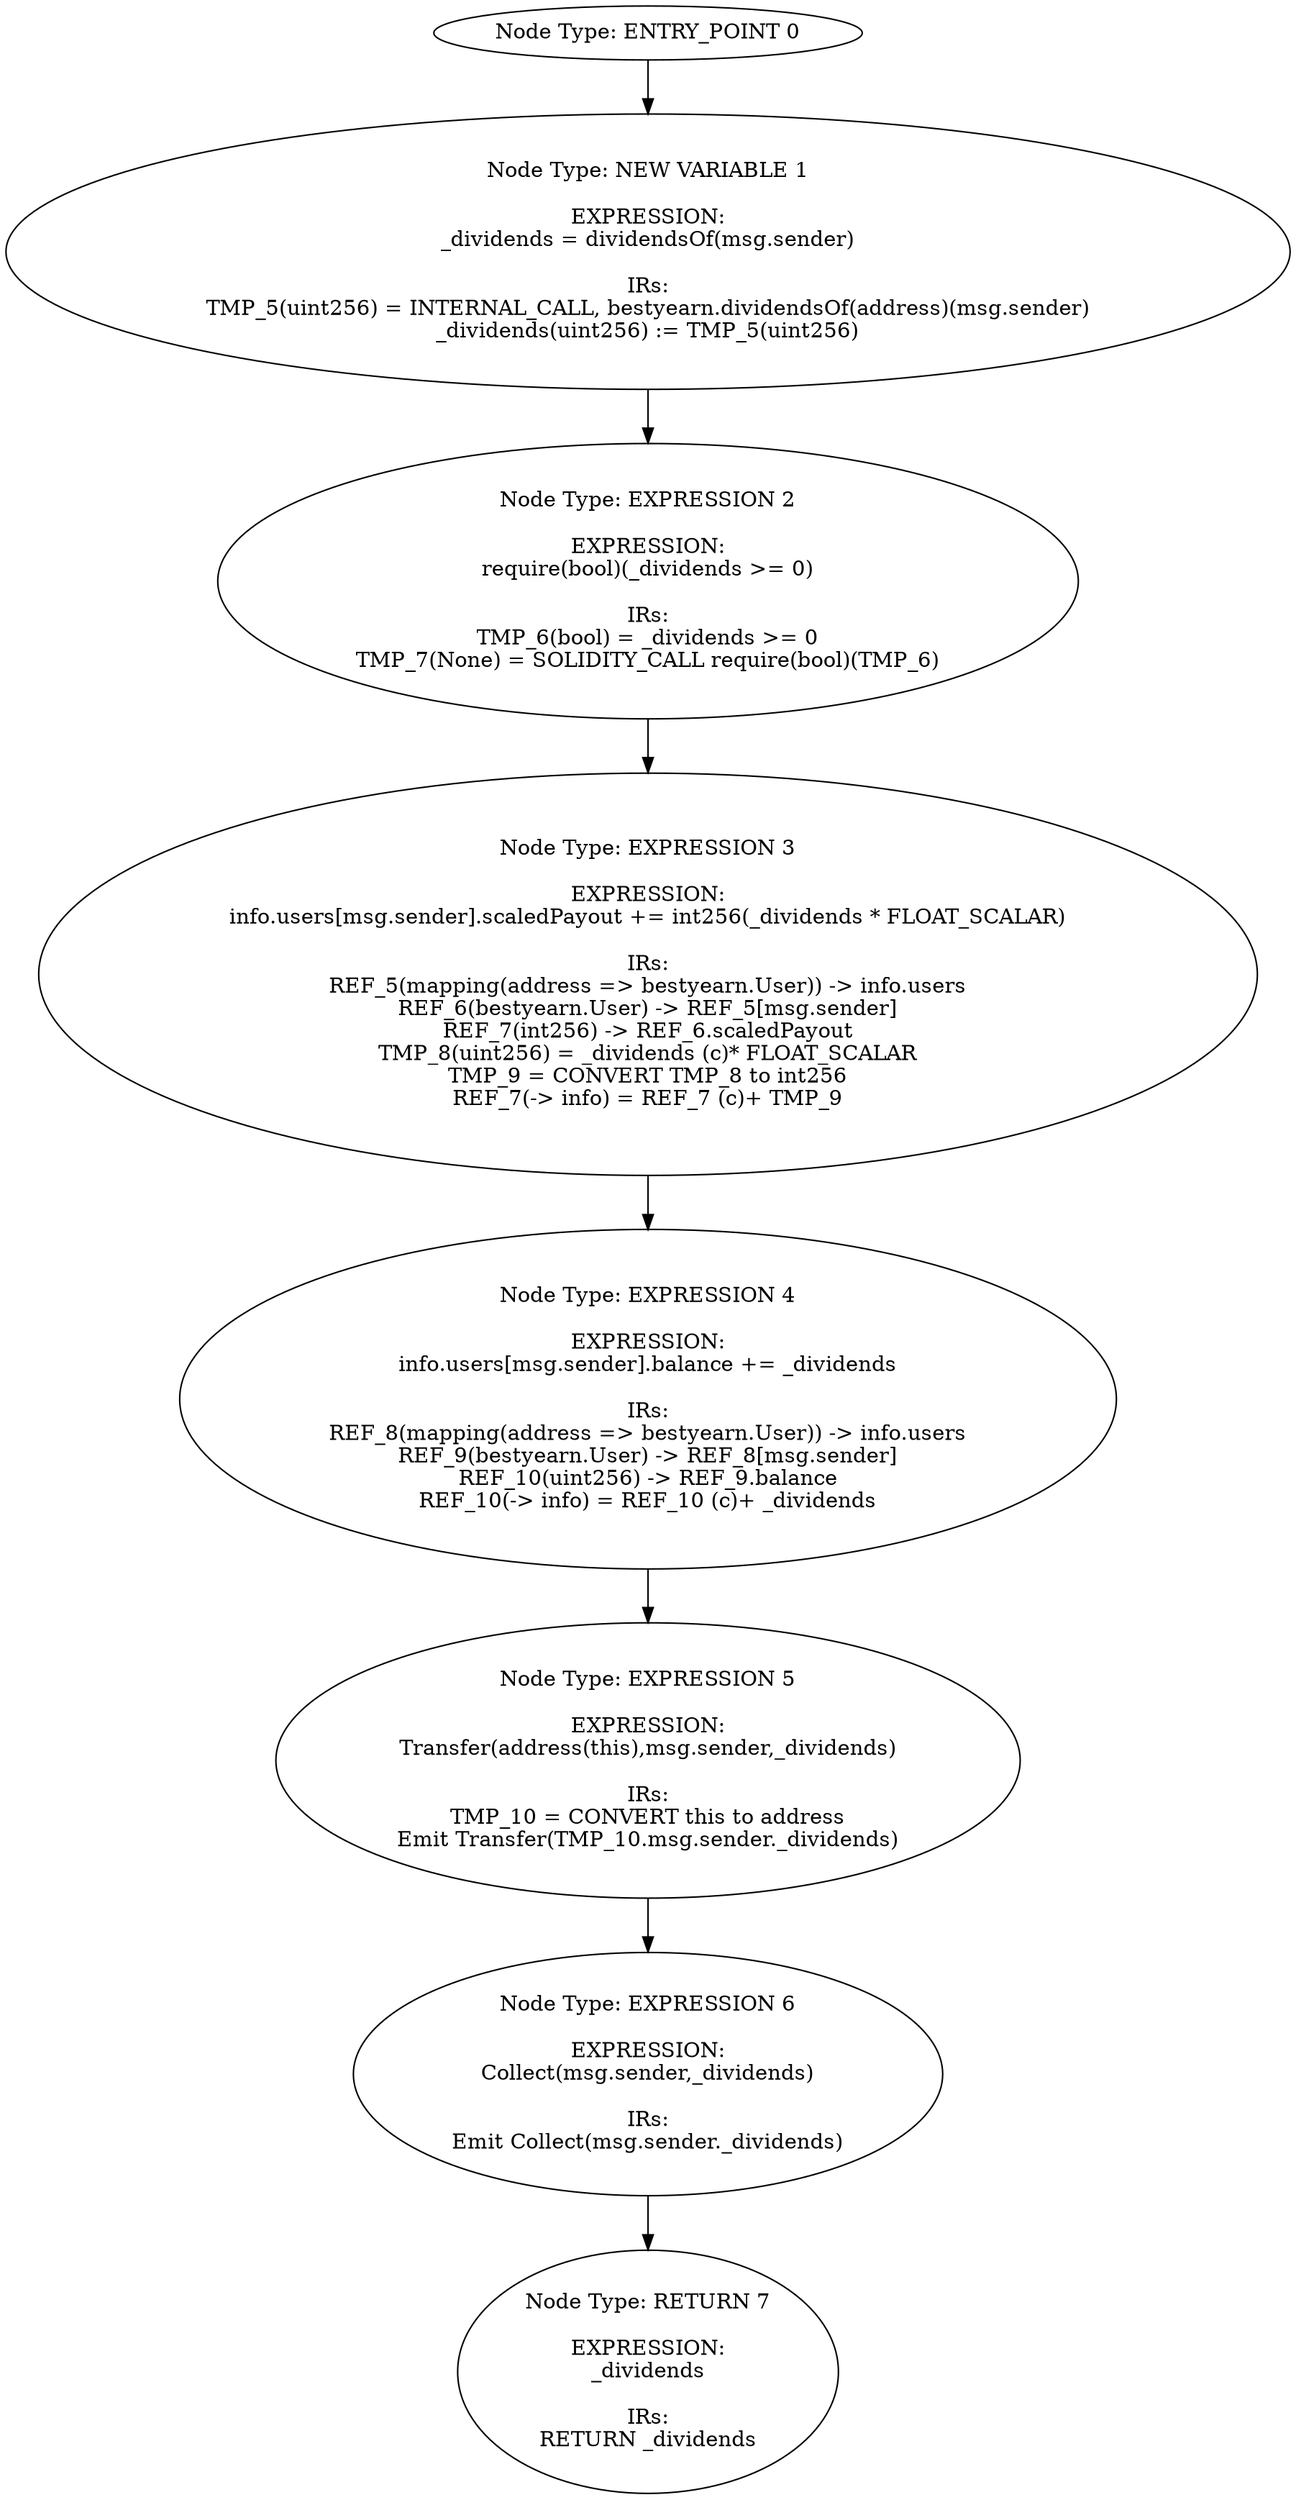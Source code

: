 digraph{
0[label="Node Type: ENTRY_POINT 0
"];
0->1;
1[label="Node Type: NEW VARIABLE 1

EXPRESSION:
_dividends = dividendsOf(msg.sender)

IRs:
TMP_5(uint256) = INTERNAL_CALL, bestyearn.dividendsOf(address)(msg.sender)
_dividends(uint256) := TMP_5(uint256)"];
1->2;
2[label="Node Type: EXPRESSION 2

EXPRESSION:
require(bool)(_dividends >= 0)

IRs:
TMP_6(bool) = _dividends >= 0
TMP_7(None) = SOLIDITY_CALL require(bool)(TMP_6)"];
2->3;
3[label="Node Type: EXPRESSION 3

EXPRESSION:
info.users[msg.sender].scaledPayout += int256(_dividends * FLOAT_SCALAR)

IRs:
REF_5(mapping(address => bestyearn.User)) -> info.users
REF_6(bestyearn.User) -> REF_5[msg.sender]
REF_7(int256) -> REF_6.scaledPayout
TMP_8(uint256) = _dividends (c)* FLOAT_SCALAR
TMP_9 = CONVERT TMP_8 to int256
REF_7(-> info) = REF_7 (c)+ TMP_9"];
3->4;
4[label="Node Type: EXPRESSION 4

EXPRESSION:
info.users[msg.sender].balance += _dividends

IRs:
REF_8(mapping(address => bestyearn.User)) -> info.users
REF_9(bestyearn.User) -> REF_8[msg.sender]
REF_10(uint256) -> REF_9.balance
REF_10(-> info) = REF_10 (c)+ _dividends"];
4->5;
5[label="Node Type: EXPRESSION 5

EXPRESSION:
Transfer(address(this),msg.sender,_dividends)

IRs:
TMP_10 = CONVERT this to address
Emit Transfer(TMP_10.msg.sender._dividends)"];
5->6;
6[label="Node Type: EXPRESSION 6

EXPRESSION:
Collect(msg.sender,_dividends)

IRs:
Emit Collect(msg.sender._dividends)"];
6->7;
7[label="Node Type: RETURN 7

EXPRESSION:
_dividends

IRs:
RETURN _dividends"];
}
